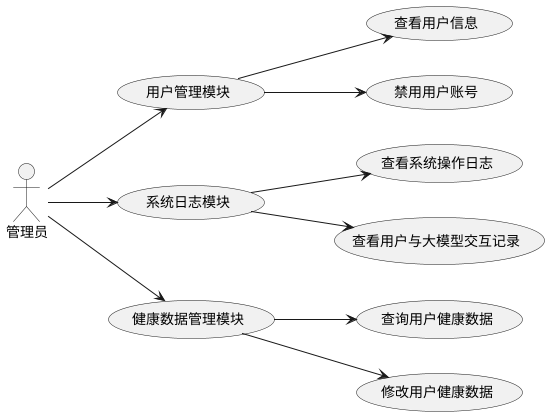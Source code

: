 @startuml admin
left to right direction
actor "管理员" as admin

usecase "用户管理模块" as UCM1
usecase "系统日志模块" as UCM2
usecase "健康数据管理模块" as UCM3

usecase "查看用户信息" as UC1
usecase "禁用用户账号" as UC2
usecase "查看系统操作日志" as UC3
usecase "查看用户与大模型交互记录" as UC4
usecase "查询用户健康数据" as UC5
usecase "修改用户健康数据" as UC6

admin --> UCM1
admin --> UCM2
admin --> UCM3

UCM1 --> UC1
UCM1 --> UC2

UCM2 --> UC3
UCM2 --> UC4

UCM3 --> UC5
UCM3 --> UC6

@enduml